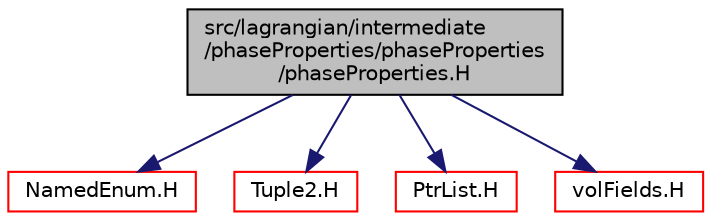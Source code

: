 digraph "src/lagrangian/intermediate/phaseProperties/phaseProperties/phaseProperties.H"
{
  bgcolor="transparent";
  edge [fontname="Helvetica",fontsize="10",labelfontname="Helvetica",labelfontsize="10"];
  node [fontname="Helvetica",fontsize="10",shape=record];
  Node1 [label="src/lagrangian/intermediate\l/phaseProperties/phaseProperties\l/phaseProperties.H",height=0.2,width=0.4,color="black", fillcolor="grey75", style="filled", fontcolor="black"];
  Node1 -> Node2 [color="midnightblue",fontsize="10",style="solid",fontname="Helvetica"];
  Node2 [label="NamedEnum.H",height=0.2,width=0.4,color="red",URL="$a07999.html"];
  Node1 -> Node3 [color="midnightblue",fontsize="10",style="solid",fontname="Helvetica"];
  Node3 [label="Tuple2.H",height=0.2,width=0.4,color="red",URL="$a09392.html"];
  Node1 -> Node4 [color="midnightblue",fontsize="10",style="solid",fontname="Helvetica"];
  Node4 [label="PtrList.H",height=0.2,width=0.4,color="red",URL="$a07977.html"];
  Node1 -> Node5 [color="midnightblue",fontsize="10",style="solid",fontname="Helvetica"];
  Node5 [label="volFields.H",height=0.2,width=0.4,color="red",URL="$a05778.html"];
}
